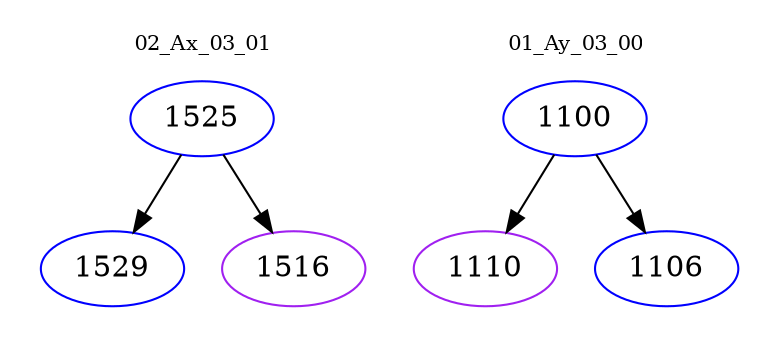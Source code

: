 digraph{
subgraph cluster_0 {
color = white
label = "02_Ax_03_01";
fontsize=10;
T0_1525 [label="1525", color="blue"]
T0_1525 -> T0_1529 [color="black"]
T0_1529 [label="1529", color="blue"]
T0_1525 -> T0_1516 [color="black"]
T0_1516 [label="1516", color="purple"]
}
subgraph cluster_1 {
color = white
label = "01_Ay_03_00";
fontsize=10;
T1_1100 [label="1100", color="blue"]
T1_1100 -> T1_1110 [color="black"]
T1_1110 [label="1110", color="purple"]
T1_1100 -> T1_1106 [color="black"]
T1_1106 [label="1106", color="blue"]
}
}
